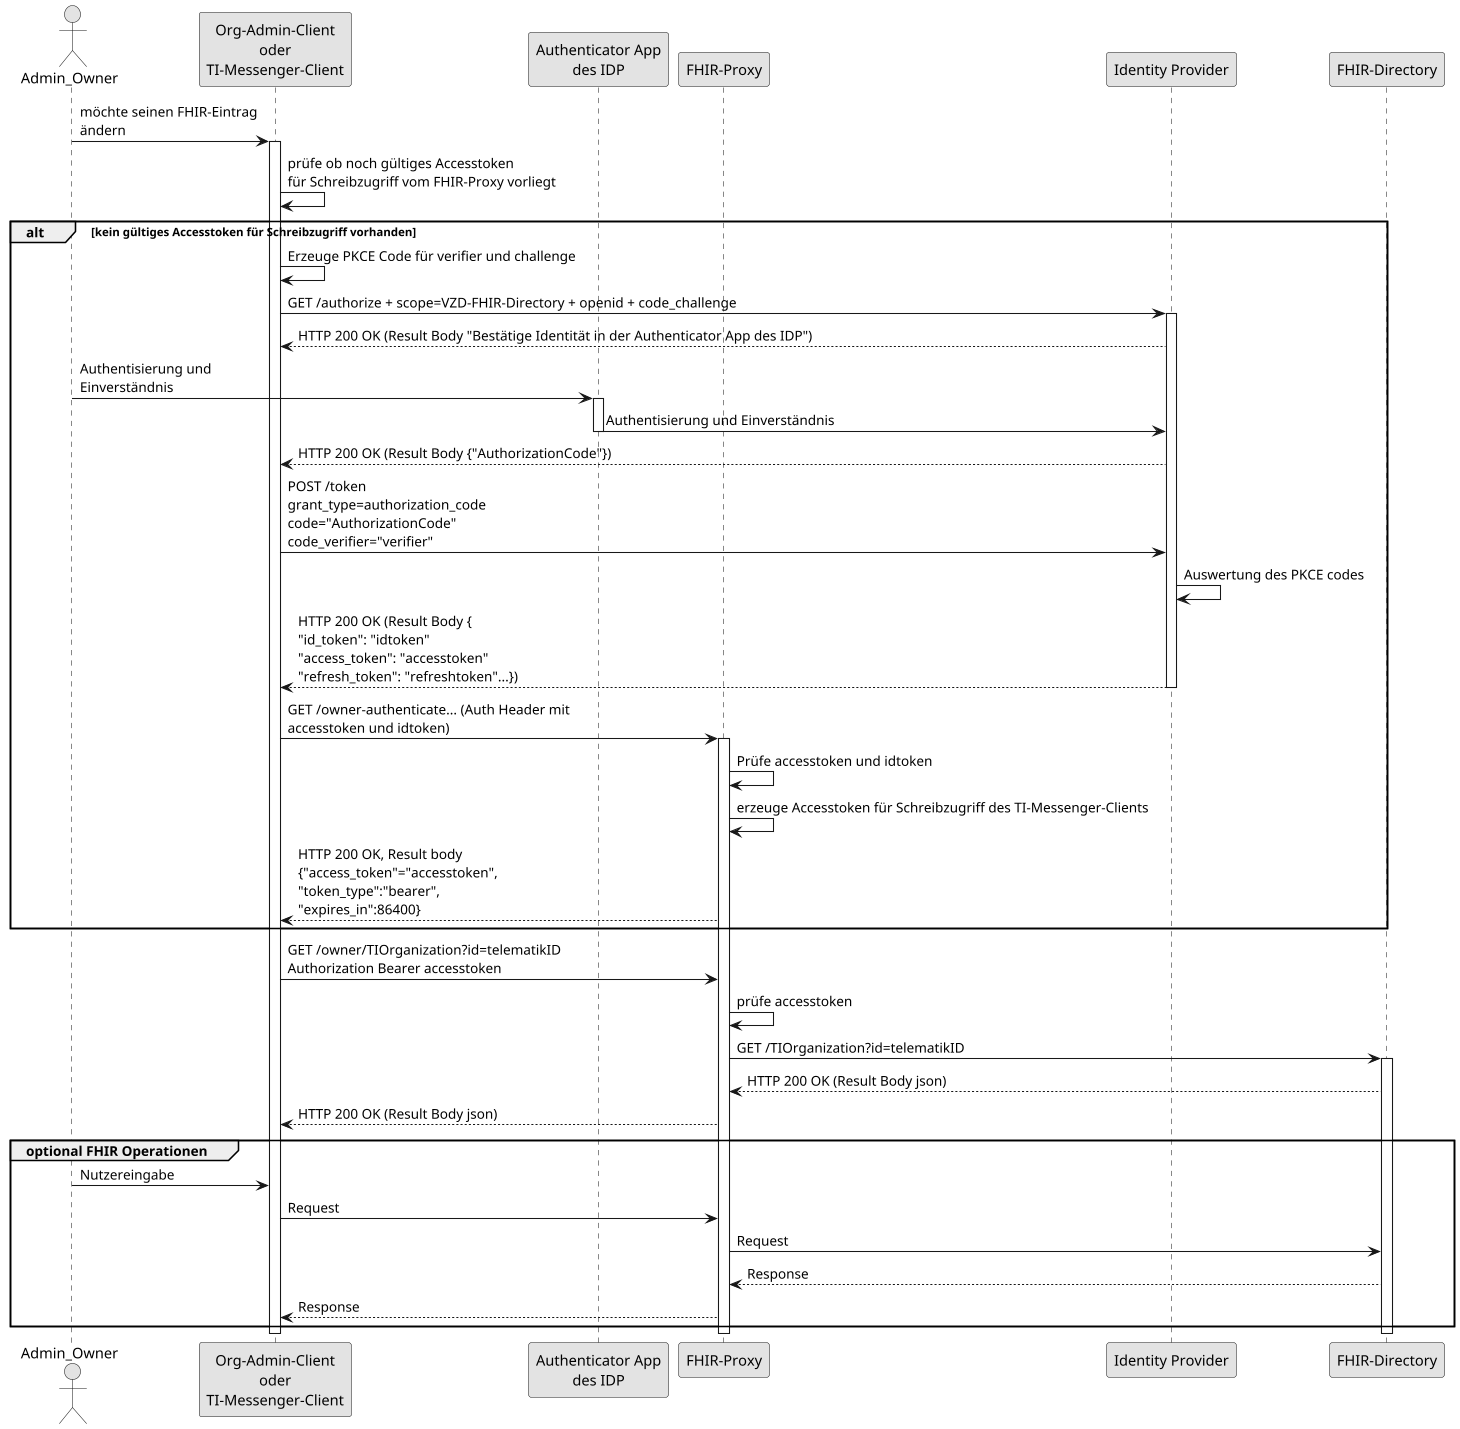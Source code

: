 @startuml
skinparam dpi 100
skinparam WrapWidth 200
skinparam monochrome true

'title "FHIR-Directory, Sequenzdiagram Änderung von eigenen TIOrganization- oder TIPractitioner-Einträgen'
actor oa as "Admin_Owner"
participant cl as "Org-Admin-Client\noder\nTI-Messenger-Client"
participant aa as "Authenticator App\ndes IDP"
participant fp as "FHIR-Proxy"
participant idp as "Identity Provider"
participant fd as "FHIR-Directory"
oa -> cl: möchte seinen FHIR-Eintrag\nändern
activate cl
cl -> cl: prüfe ob noch gültiges Accesstoken\nfür Schreibzugriff vom FHIR-Proxy vorliegt
alt kein gültiges Accesstoken für Schreibzugriff vorhanden
cl -> cl: Erzeuge PKCE Code für verifier und challenge
cl -> idp: GET /authorize + scope=VZD-FHIR-Directory + openid + code_challenge
activate idp
idp --> cl: HTTP 200 OK (Result Body "Bestätige Identität in der Authenticator App des IDP")
oa -> aa: Authentisierung und\nEinverständnis
activate aa
aa -> idp: Authentisierung und Einverständnis
deactivate aa
idp --> cl: HTTP 200 OK (Result Body {"AuthorizationCode"})

cl -> idp: POST /token\ngrant_type=authorization_code\ncode="AuthorizationCode"\ncode_verifier="verifier"
idp -> idp: Auswertung des PKCE codes
idp --> cl: HTTP 200 OK (Result Body {\n"id_token": "idtoken"\n"access_token": "accesstoken"\n"refresh_token": "refreshtoken"...})
deactivate idp
cl -> fp: GET /owner-authenticate... (Auth Header mit\naccesstoken und idtoken)
activate fp
fp -> fp: Prüfe accesstoken und idtoken
fp -> fp: erzeuge Accesstoken für Schreibzugriff des TI-Messenger-Clients
fp --> cl: HTTP 200 OK, Result body\n{"access_token"="accesstoken",\n"token_type":"bearer",\n"expires_in":86400}
end
cl -> fp: GET /owner/TIOrganization?id=telematikID\nAuthorization Bearer accesstoken
fp -> fp: prüfe accesstoken
fp -> fd: GET /TIOrganization?id=telematikID
activate fd
fd --> fp: HTTP 200 OK (Result Body json)
fp --> cl: HTTP 200 OK (Result Body json)
group optional FHIR Operationen
oa -> cl: Nutzereingabe
cl -> fp: Request
fp -> fd: Request
fd --> fp: Response
fp --> cl: Response
end
deactivate fd
deactivate fp
deactivate cl
@enduml

